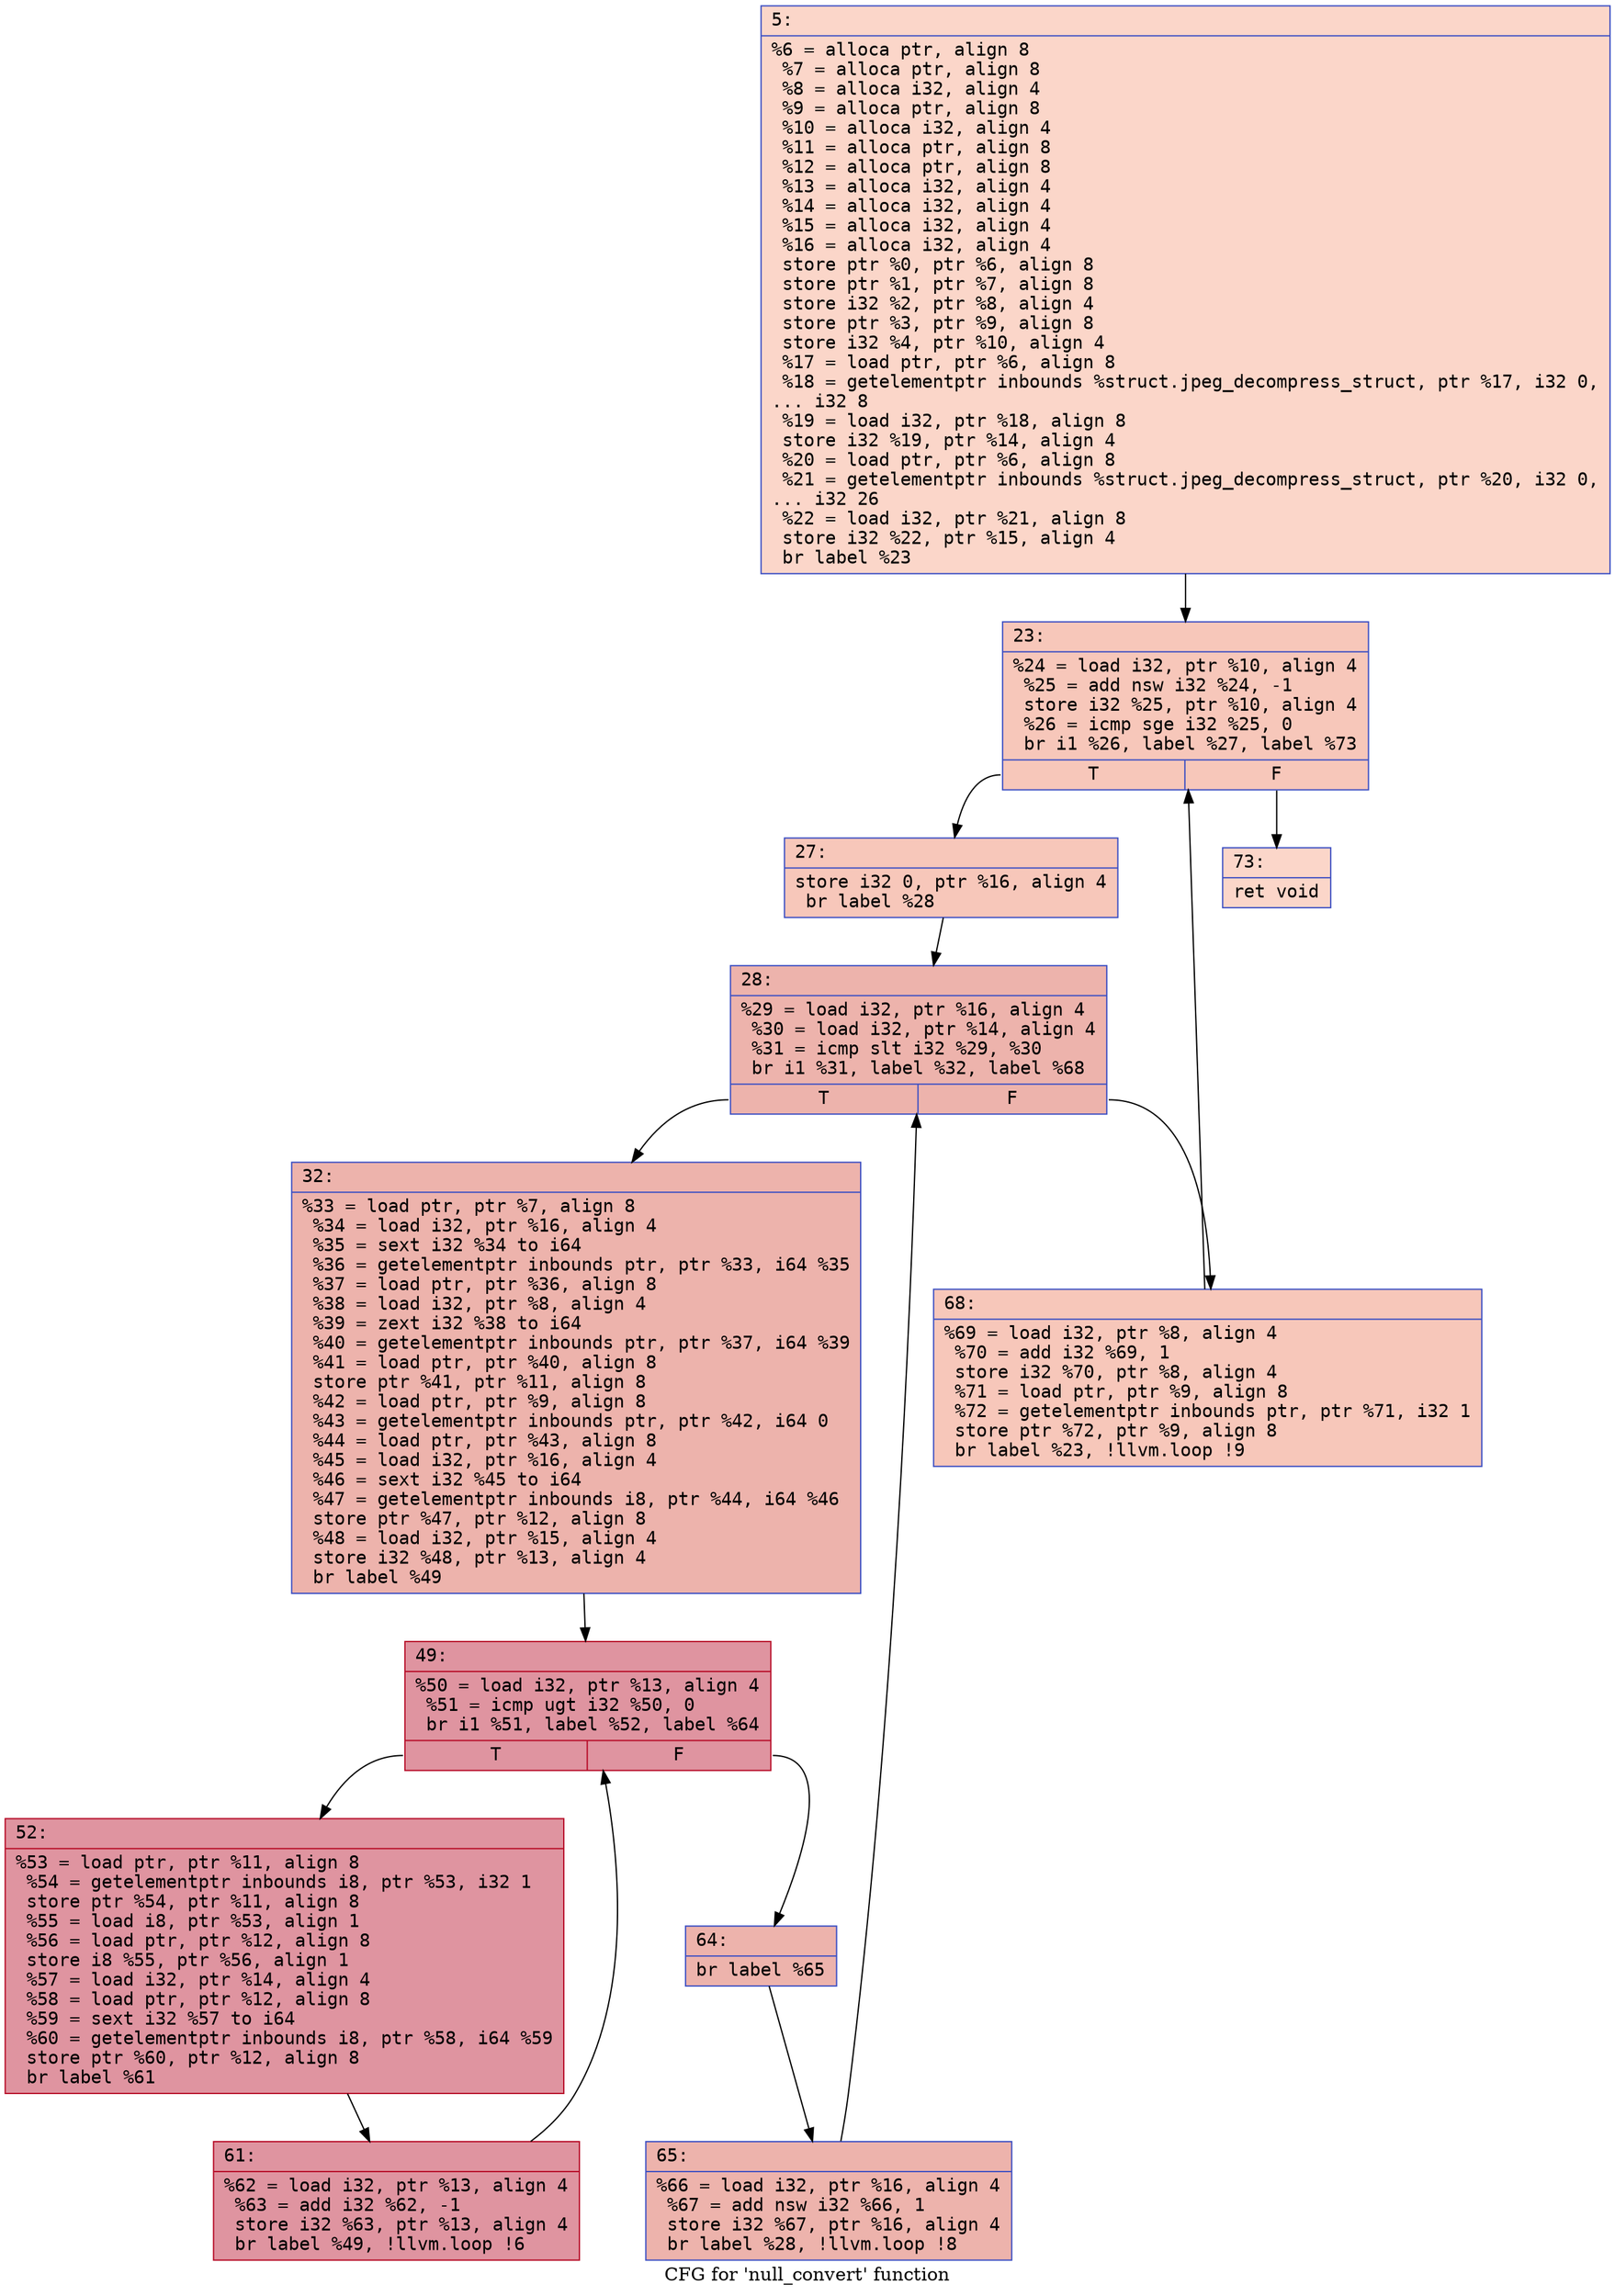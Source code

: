 digraph "CFG for 'null_convert' function" {
	label="CFG for 'null_convert' function";

	Node0x60000214f2f0 [shape=record,color="#3d50c3ff", style=filled, fillcolor="#f6a38570" fontname="Courier",label="{5:\l|  %6 = alloca ptr, align 8\l  %7 = alloca ptr, align 8\l  %8 = alloca i32, align 4\l  %9 = alloca ptr, align 8\l  %10 = alloca i32, align 4\l  %11 = alloca ptr, align 8\l  %12 = alloca ptr, align 8\l  %13 = alloca i32, align 4\l  %14 = alloca i32, align 4\l  %15 = alloca i32, align 4\l  %16 = alloca i32, align 4\l  store ptr %0, ptr %6, align 8\l  store ptr %1, ptr %7, align 8\l  store i32 %2, ptr %8, align 4\l  store ptr %3, ptr %9, align 8\l  store i32 %4, ptr %10, align 4\l  %17 = load ptr, ptr %6, align 8\l  %18 = getelementptr inbounds %struct.jpeg_decompress_struct, ptr %17, i32 0,\l... i32 8\l  %19 = load i32, ptr %18, align 8\l  store i32 %19, ptr %14, align 4\l  %20 = load ptr, ptr %6, align 8\l  %21 = getelementptr inbounds %struct.jpeg_decompress_struct, ptr %20, i32 0,\l... i32 26\l  %22 = load i32, ptr %21, align 8\l  store i32 %22, ptr %15, align 4\l  br label %23\l}"];
	Node0x60000214f2f0 -> Node0x60000214f340[tooltip="5 -> 23\nProbability 100.00%" ];
	Node0x60000214f340 [shape=record,color="#3d50c3ff", style=filled, fillcolor="#ec7f6370" fontname="Courier",label="{23:\l|  %24 = load i32, ptr %10, align 4\l  %25 = add nsw i32 %24, -1\l  store i32 %25, ptr %10, align 4\l  %26 = icmp sge i32 %25, 0\l  br i1 %26, label %27, label %73\l|{<s0>T|<s1>F}}"];
	Node0x60000214f340:s0 -> Node0x60000214f390[tooltip="23 -> 27\nProbability 96.88%" ];
	Node0x60000214f340:s1 -> Node0x60000214f660[tooltip="23 -> 73\nProbability 3.12%" ];
	Node0x60000214f390 [shape=record,color="#3d50c3ff", style=filled, fillcolor="#ec7f6370" fontname="Courier",label="{27:\l|  store i32 0, ptr %16, align 4\l  br label %28\l}"];
	Node0x60000214f390 -> Node0x60000214f3e0[tooltip="27 -> 28\nProbability 100.00%" ];
	Node0x60000214f3e0 [shape=record,color="#3d50c3ff", style=filled, fillcolor="#d6524470" fontname="Courier",label="{28:\l|  %29 = load i32, ptr %16, align 4\l  %30 = load i32, ptr %14, align 4\l  %31 = icmp slt i32 %29, %30\l  br i1 %31, label %32, label %68\l|{<s0>T|<s1>F}}"];
	Node0x60000214f3e0:s0 -> Node0x60000214f430[tooltip="28 -> 32\nProbability 96.88%" ];
	Node0x60000214f3e0:s1 -> Node0x60000214f610[tooltip="28 -> 68\nProbability 3.12%" ];
	Node0x60000214f430 [shape=record,color="#3d50c3ff", style=filled, fillcolor="#d6524470" fontname="Courier",label="{32:\l|  %33 = load ptr, ptr %7, align 8\l  %34 = load i32, ptr %16, align 4\l  %35 = sext i32 %34 to i64\l  %36 = getelementptr inbounds ptr, ptr %33, i64 %35\l  %37 = load ptr, ptr %36, align 8\l  %38 = load i32, ptr %8, align 4\l  %39 = zext i32 %38 to i64\l  %40 = getelementptr inbounds ptr, ptr %37, i64 %39\l  %41 = load ptr, ptr %40, align 8\l  store ptr %41, ptr %11, align 8\l  %42 = load ptr, ptr %9, align 8\l  %43 = getelementptr inbounds ptr, ptr %42, i64 0\l  %44 = load ptr, ptr %43, align 8\l  %45 = load i32, ptr %16, align 4\l  %46 = sext i32 %45 to i64\l  %47 = getelementptr inbounds i8, ptr %44, i64 %46\l  store ptr %47, ptr %12, align 8\l  %48 = load i32, ptr %15, align 4\l  store i32 %48, ptr %13, align 4\l  br label %49\l}"];
	Node0x60000214f430 -> Node0x60000214f480[tooltip="32 -> 49\nProbability 100.00%" ];
	Node0x60000214f480 [shape=record,color="#b70d28ff", style=filled, fillcolor="#b70d2870" fontname="Courier",label="{49:\l|  %50 = load i32, ptr %13, align 4\l  %51 = icmp ugt i32 %50, 0\l  br i1 %51, label %52, label %64\l|{<s0>T|<s1>F}}"];
	Node0x60000214f480:s0 -> Node0x60000214f4d0[tooltip="49 -> 52\nProbability 96.88%" ];
	Node0x60000214f480:s1 -> Node0x60000214f570[tooltip="49 -> 64\nProbability 3.12%" ];
	Node0x60000214f4d0 [shape=record,color="#b70d28ff", style=filled, fillcolor="#b70d2870" fontname="Courier",label="{52:\l|  %53 = load ptr, ptr %11, align 8\l  %54 = getelementptr inbounds i8, ptr %53, i32 1\l  store ptr %54, ptr %11, align 8\l  %55 = load i8, ptr %53, align 1\l  %56 = load ptr, ptr %12, align 8\l  store i8 %55, ptr %56, align 1\l  %57 = load i32, ptr %14, align 4\l  %58 = load ptr, ptr %12, align 8\l  %59 = sext i32 %57 to i64\l  %60 = getelementptr inbounds i8, ptr %58, i64 %59\l  store ptr %60, ptr %12, align 8\l  br label %61\l}"];
	Node0x60000214f4d0 -> Node0x60000214f520[tooltip="52 -> 61\nProbability 100.00%" ];
	Node0x60000214f520 [shape=record,color="#b70d28ff", style=filled, fillcolor="#b70d2870" fontname="Courier",label="{61:\l|  %62 = load i32, ptr %13, align 4\l  %63 = add i32 %62, -1\l  store i32 %63, ptr %13, align 4\l  br label %49, !llvm.loop !6\l}"];
	Node0x60000214f520 -> Node0x60000214f480[tooltip="61 -> 49\nProbability 100.00%" ];
	Node0x60000214f570 [shape=record,color="#3d50c3ff", style=filled, fillcolor="#d6524470" fontname="Courier",label="{64:\l|  br label %65\l}"];
	Node0x60000214f570 -> Node0x60000214f5c0[tooltip="64 -> 65\nProbability 100.00%" ];
	Node0x60000214f5c0 [shape=record,color="#3d50c3ff", style=filled, fillcolor="#d6524470" fontname="Courier",label="{65:\l|  %66 = load i32, ptr %16, align 4\l  %67 = add nsw i32 %66, 1\l  store i32 %67, ptr %16, align 4\l  br label %28, !llvm.loop !8\l}"];
	Node0x60000214f5c0 -> Node0x60000214f3e0[tooltip="65 -> 28\nProbability 100.00%" ];
	Node0x60000214f610 [shape=record,color="#3d50c3ff", style=filled, fillcolor="#ec7f6370" fontname="Courier",label="{68:\l|  %69 = load i32, ptr %8, align 4\l  %70 = add i32 %69, 1\l  store i32 %70, ptr %8, align 4\l  %71 = load ptr, ptr %9, align 8\l  %72 = getelementptr inbounds ptr, ptr %71, i32 1\l  store ptr %72, ptr %9, align 8\l  br label %23, !llvm.loop !9\l}"];
	Node0x60000214f610 -> Node0x60000214f340[tooltip="68 -> 23\nProbability 100.00%" ];
	Node0x60000214f660 [shape=record,color="#3d50c3ff", style=filled, fillcolor="#f6a38570" fontname="Courier",label="{73:\l|  ret void\l}"];
}
